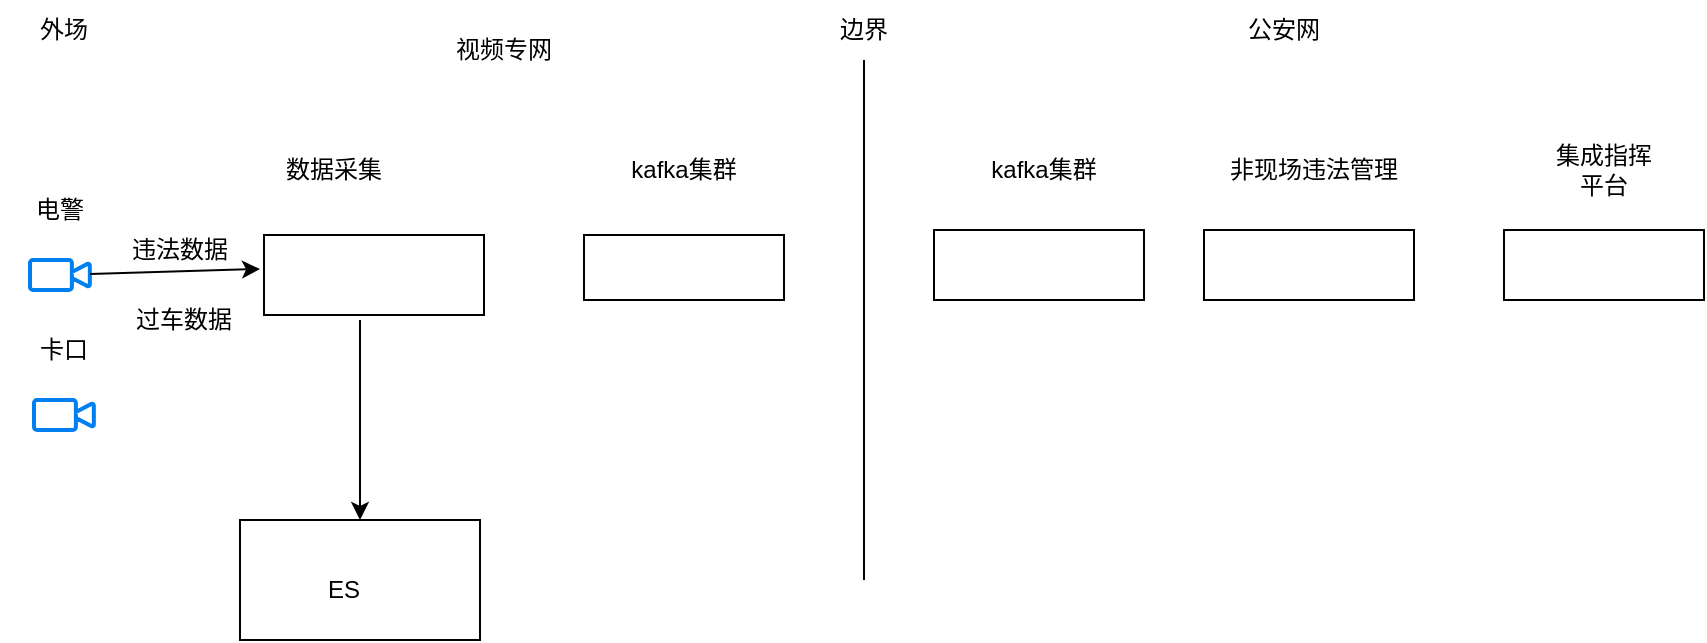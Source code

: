 <mxfile version="24.6.5" type="github">
  <diagram name="非现场违法管理系统" id="kNxR6VaUUjMcpS6PDHXA">
    <mxGraphModel dx="1195" dy="588" grid="1" gridSize="10" guides="1" tooltips="1" connect="1" arrows="1" fold="1" page="1" pageScale="1" pageWidth="827" pageHeight="1169" math="0" shadow="0">
      <root>
        <mxCell id="0" />
        <mxCell id="1" parent="0" />
        <mxCell id="nmC_CQ2BZJyvWGXA_My--1" value="" style="rounded=0;whiteSpace=wrap;html=1;" vertex="1" parent="1">
          <mxGeometry x="150" y="197.5" width="110" height="40" as="geometry" />
        </mxCell>
        <mxCell id="nmC_CQ2BZJyvWGXA_My--2" value="" style="rounded=0;whiteSpace=wrap;html=1;" vertex="1" parent="1">
          <mxGeometry x="770" y="195" width="100" height="35" as="geometry" />
        </mxCell>
        <mxCell id="nmC_CQ2BZJyvWGXA_My--3" value="" style="rounded=0;whiteSpace=wrap;html=1;" vertex="1" parent="1">
          <mxGeometry x="485" y="195" width="105" height="35" as="geometry" />
        </mxCell>
        <mxCell id="nmC_CQ2BZJyvWGXA_My--4" value="公安网" style="text;html=1;align=center;verticalAlign=middle;whiteSpace=wrap;rounded=0;" vertex="1" parent="1">
          <mxGeometry x="630" y="80" width="60" height="30" as="geometry" />
        </mxCell>
        <mxCell id="nmC_CQ2BZJyvWGXA_My--6" value="" style="html=1;verticalLabelPosition=bottom;align=center;labelBackgroundColor=#ffffff;verticalAlign=top;strokeWidth=2;strokeColor=#0080F0;shadow=0;dashed=0;shape=mxgraph.ios7.icons.video_conversation;" vertex="1" parent="1">
          <mxGeometry x="33" y="210" width="30" height="15" as="geometry" />
        </mxCell>
        <mxCell id="nmC_CQ2BZJyvWGXA_My--7" value="" style="html=1;verticalLabelPosition=bottom;align=center;labelBackgroundColor=#ffffff;verticalAlign=top;strokeWidth=2;strokeColor=#0080F0;shadow=0;dashed=0;shape=mxgraph.ios7.icons.video_conversation;" vertex="1" parent="1">
          <mxGeometry x="35" y="280" width="30" height="15" as="geometry" />
        </mxCell>
        <mxCell id="nmC_CQ2BZJyvWGXA_My--8" value="电警" style="text;html=1;align=center;verticalAlign=middle;whiteSpace=wrap;rounded=0;" vertex="1" parent="1">
          <mxGeometry x="18" y="170" width="60" height="30" as="geometry" />
        </mxCell>
        <mxCell id="nmC_CQ2BZJyvWGXA_My--9" value="卡口" style="text;html=1;align=center;verticalAlign=middle;whiteSpace=wrap;rounded=0;" vertex="1" parent="1">
          <mxGeometry x="20" y="240" width="60" height="30" as="geometry" />
        </mxCell>
        <mxCell id="nmC_CQ2BZJyvWGXA_My--10" value="数据采集" style="text;html=1;align=center;verticalAlign=middle;whiteSpace=wrap;rounded=0;" vertex="1" parent="1">
          <mxGeometry x="155" y="150" width="60" height="30" as="geometry" />
        </mxCell>
        <mxCell id="nmC_CQ2BZJyvWGXA_My--11" value="kafka集群" style="text;html=1;align=center;verticalAlign=middle;whiteSpace=wrap;rounded=0;" vertex="1" parent="1">
          <mxGeometry x="330" y="150" width="60" height="30" as="geometry" />
        </mxCell>
        <mxCell id="nmC_CQ2BZJyvWGXA_My--12" value="" style="rounded=0;whiteSpace=wrap;html=1;" vertex="1" parent="1">
          <mxGeometry x="310" y="197.5" width="100" height="32.5" as="geometry" />
        </mxCell>
        <mxCell id="nmC_CQ2BZJyvWGXA_My--13" value="外场" style="text;html=1;align=center;verticalAlign=middle;whiteSpace=wrap;rounded=0;" vertex="1" parent="1">
          <mxGeometry x="20" y="80" width="60" height="30" as="geometry" />
        </mxCell>
        <mxCell id="nmC_CQ2BZJyvWGXA_My--14" value="视频专网" style="text;html=1;align=center;verticalAlign=middle;whiteSpace=wrap;rounded=0;" vertex="1" parent="1">
          <mxGeometry x="240" y="90" width="60" height="30" as="geometry" />
        </mxCell>
        <mxCell id="nmC_CQ2BZJyvWGXA_My--15" value="" style="endArrow=none;html=1;rounded=0;" edge="1" parent="1">
          <mxGeometry width="50" height="50" relative="1" as="geometry">
            <mxPoint x="450" y="370" as="sourcePoint" />
            <mxPoint x="450" y="110" as="targetPoint" />
          </mxGeometry>
        </mxCell>
        <mxCell id="nmC_CQ2BZJyvWGXA_My--16" value="边界" style="text;html=1;align=center;verticalAlign=middle;whiteSpace=wrap;rounded=0;" vertex="1" parent="1">
          <mxGeometry x="420" y="80" width="60" height="30" as="geometry" />
        </mxCell>
        <mxCell id="nmC_CQ2BZJyvWGXA_My--17" value="kafka集群" style="text;html=1;align=center;verticalAlign=middle;whiteSpace=wrap;rounded=0;" vertex="1" parent="1">
          <mxGeometry x="510" y="150" width="60" height="30" as="geometry" />
        </mxCell>
        <mxCell id="nmC_CQ2BZJyvWGXA_My--18" value="非现场违法管理" style="text;html=1;align=center;verticalAlign=middle;whiteSpace=wrap;rounded=0;" vertex="1" parent="1">
          <mxGeometry x="620" y="150" width="110" height="30" as="geometry" />
        </mxCell>
        <mxCell id="nmC_CQ2BZJyvWGXA_My--19" value="集成指挥平台" style="text;html=1;align=center;verticalAlign=middle;whiteSpace=wrap;rounded=0;" vertex="1" parent="1">
          <mxGeometry x="790" y="150" width="60" height="30" as="geometry" />
        </mxCell>
        <mxCell id="nmC_CQ2BZJyvWGXA_My--20" value="" style="rounded=0;whiteSpace=wrap;html=1;" vertex="1" parent="1">
          <mxGeometry x="620" y="195" width="105" height="35" as="geometry" />
        </mxCell>
        <mxCell id="nmC_CQ2BZJyvWGXA_My--21" value="" style="endArrow=classic;html=1;rounded=0;entryX=0;entryY=0.25;entryDx=0;entryDy=0;" edge="1" parent="1">
          <mxGeometry width="50" height="50" relative="1" as="geometry">
            <mxPoint x="63" y="217" as="sourcePoint" />
            <mxPoint x="148" y="214.5" as="targetPoint" />
          </mxGeometry>
        </mxCell>
        <mxCell id="nmC_CQ2BZJyvWGXA_My--22" value="违法数据" style="text;html=1;align=center;verticalAlign=middle;whiteSpace=wrap;rounded=0;" vertex="1" parent="1">
          <mxGeometry x="78" y="190" width="60" height="30" as="geometry" />
        </mxCell>
        <mxCell id="nmC_CQ2BZJyvWGXA_My--23" value="过车数据" style="text;html=1;align=center;verticalAlign=middle;whiteSpace=wrap;rounded=0;" vertex="1" parent="1">
          <mxGeometry x="80" y="225" width="60" height="30" as="geometry" />
        </mxCell>
        <mxCell id="nmC_CQ2BZJyvWGXA_My--24" value="" style="rounded=0;whiteSpace=wrap;html=1;" vertex="1" parent="1">
          <mxGeometry x="138" y="340" width="120" height="60" as="geometry" />
        </mxCell>
        <mxCell id="nmC_CQ2BZJyvWGXA_My--25" value="" style="endArrow=classic;html=1;rounded=0;entryX=0.5;entryY=0;entryDx=0;entryDy=0;" edge="1" parent="1" target="nmC_CQ2BZJyvWGXA_My--24">
          <mxGeometry width="50" height="50" relative="1" as="geometry">
            <mxPoint x="198" y="240" as="sourcePoint" />
            <mxPoint x="260" y="210" as="targetPoint" />
          </mxGeometry>
        </mxCell>
        <mxCell id="nmC_CQ2BZJyvWGXA_My--26" value="ES" style="text;html=1;align=center;verticalAlign=middle;whiteSpace=wrap;rounded=0;" vertex="1" parent="1">
          <mxGeometry x="160" y="360" width="60" height="30" as="geometry" />
        </mxCell>
      </root>
    </mxGraphModel>
  </diagram>
</mxfile>
